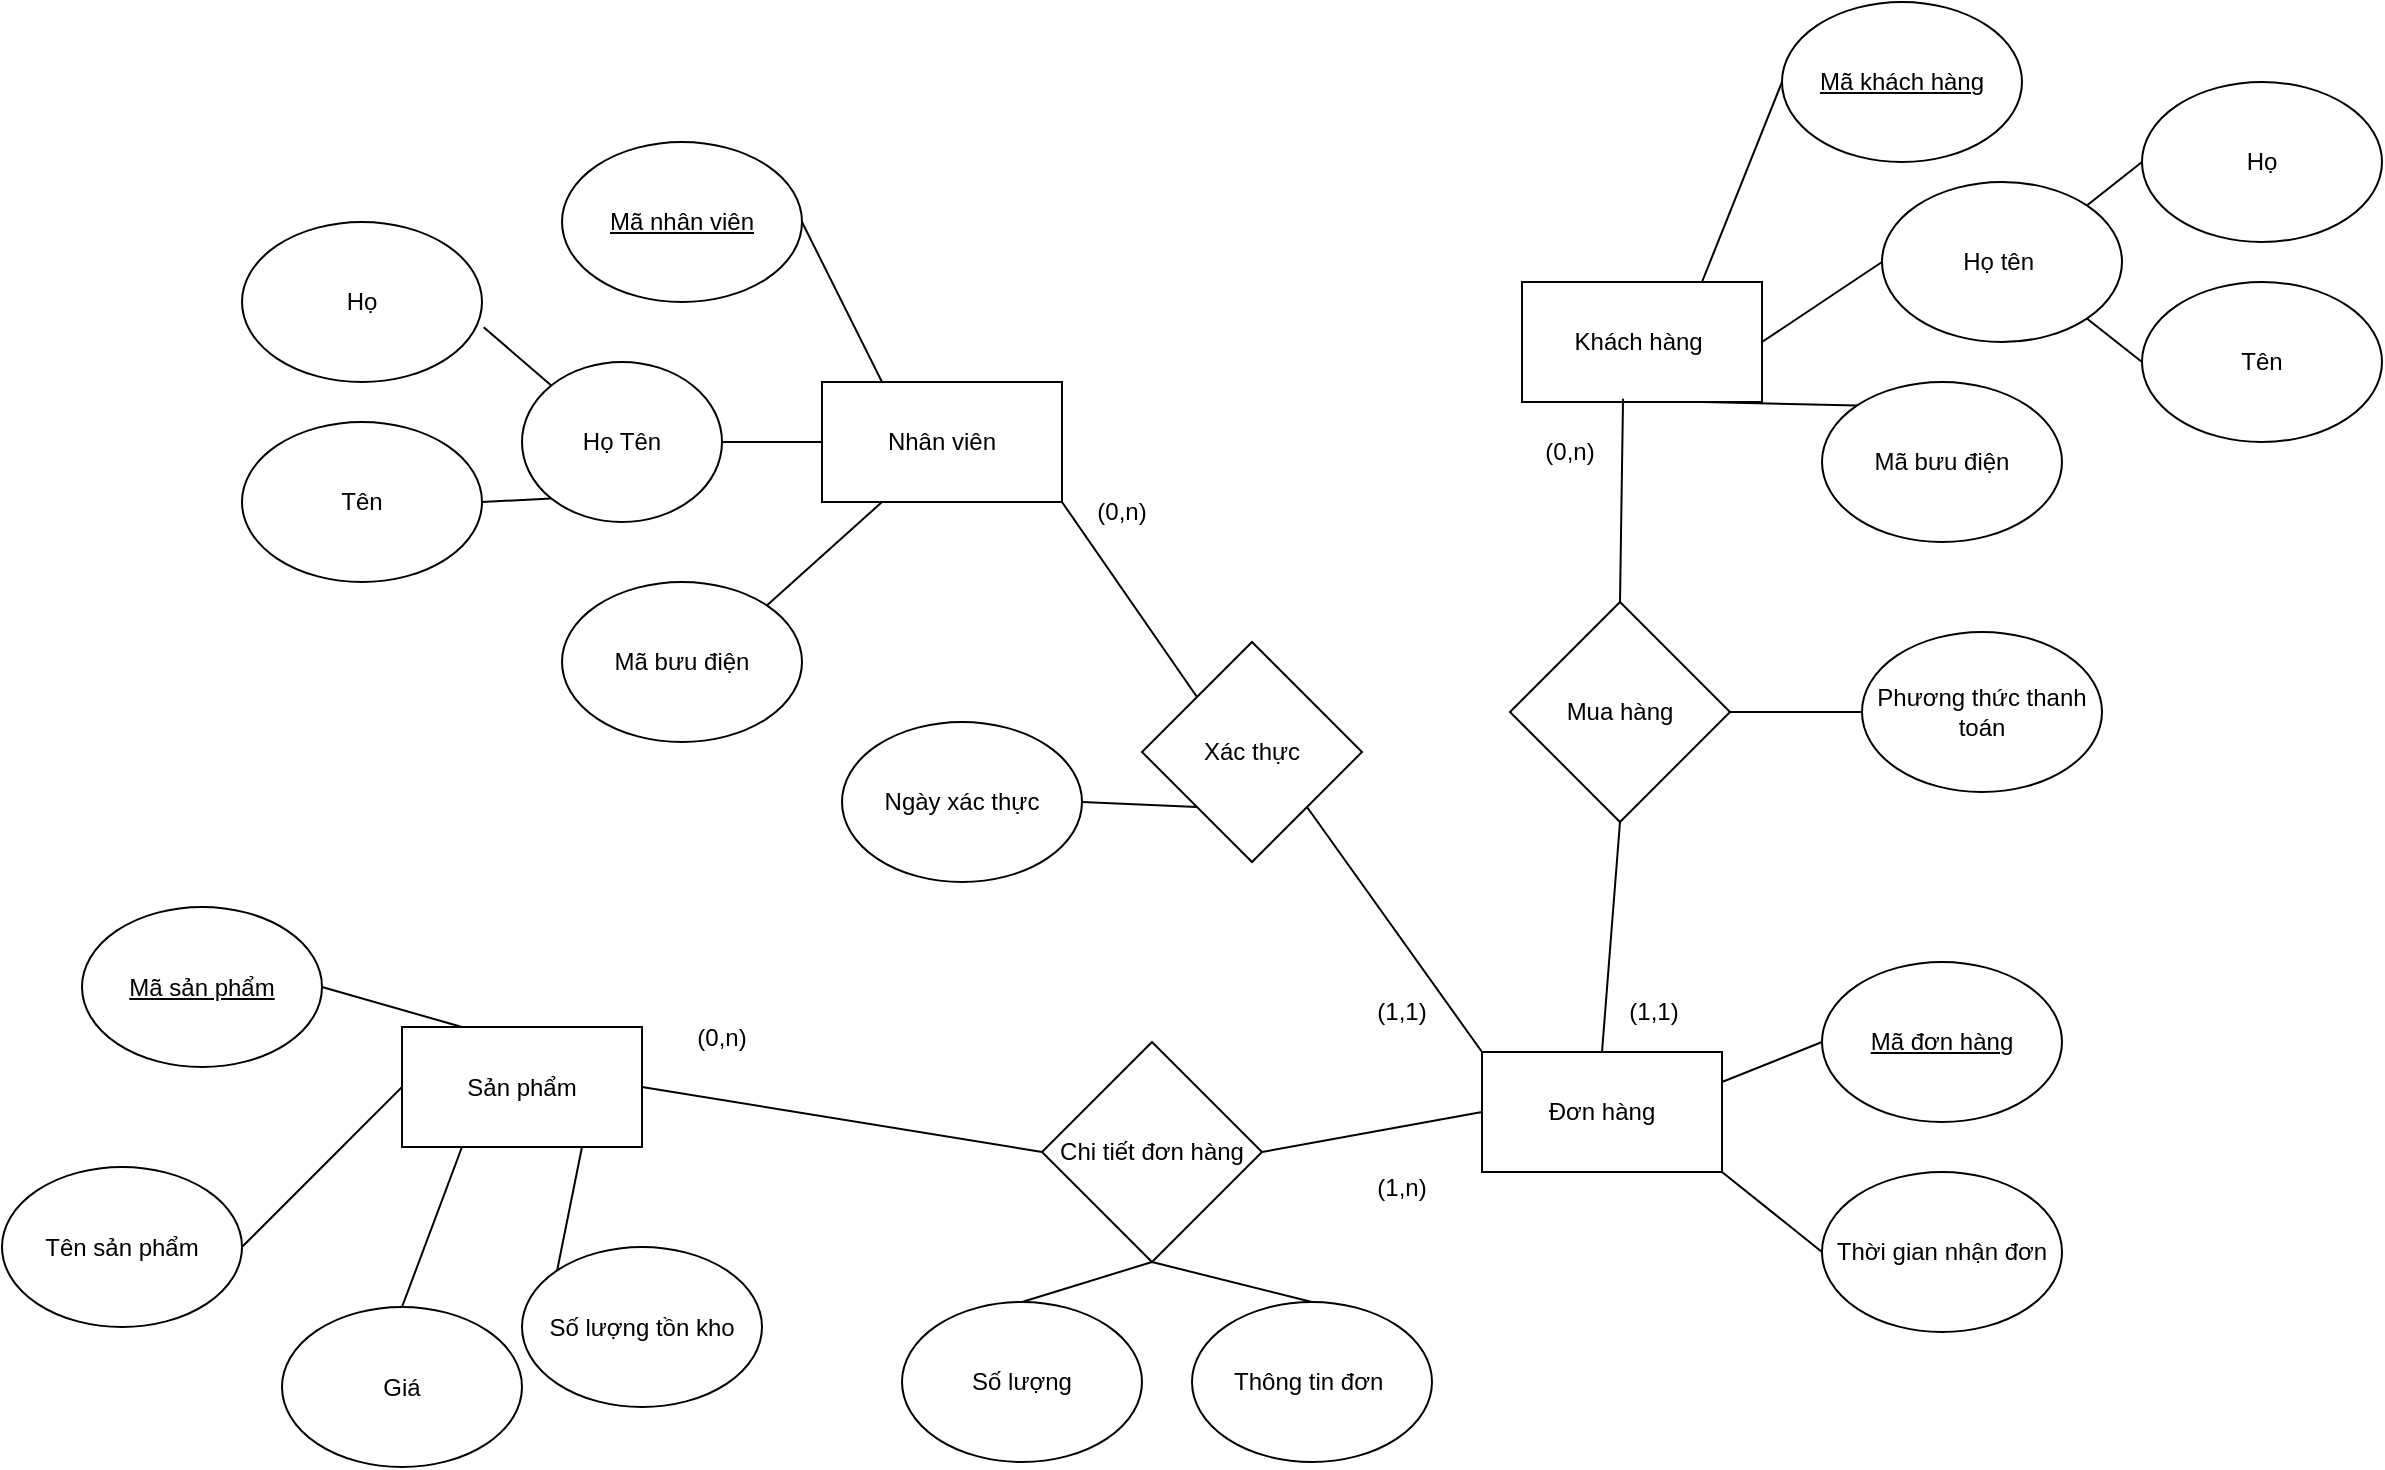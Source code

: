 <mxfile version="24.2.5" type="device">
  <diagram name="Trang-1" id="RUsiBNN33RB9vd9O9orW">
    <mxGraphModel dx="2326" dy="841" grid="1" gridSize="10" guides="1" tooltips="1" connect="1" arrows="1" fold="1" page="1" pageScale="1" pageWidth="827" pageHeight="1169" math="0" shadow="0">
      <root>
        <mxCell id="0" />
        <mxCell id="1" parent="0" />
        <mxCell id="x2mUcBCEG7qjdO0pPI5w-41" value="" style="group" parent="1" vertex="1" connectable="0">
          <mxGeometry x="-320" y="492.5" width="390" height="280" as="geometry" />
        </mxCell>
        <mxCell id="x2mUcBCEG7qjdO0pPI5w-32" value="Sản phẩm" style="rounded=0;whiteSpace=wrap;html=1;" parent="x2mUcBCEG7qjdO0pPI5w-41" vertex="1">
          <mxGeometry x="200" y="60" width="120" height="60" as="geometry" />
        </mxCell>
        <mxCell id="x2mUcBCEG7qjdO0pPI5w-33" value="&lt;u&gt;Mã sản phẩm&lt;/u&gt;" style="ellipse;whiteSpace=wrap;html=1;" parent="x2mUcBCEG7qjdO0pPI5w-41" vertex="1">
          <mxGeometry x="40" width="120" height="80" as="geometry" />
        </mxCell>
        <mxCell id="x2mUcBCEG7qjdO0pPI5w-34" value="Tên sản phẩm" style="ellipse;whiteSpace=wrap;html=1;" parent="x2mUcBCEG7qjdO0pPI5w-41" vertex="1">
          <mxGeometry y="130" width="120" height="80" as="geometry" />
        </mxCell>
        <mxCell id="x2mUcBCEG7qjdO0pPI5w-35" value="Giá" style="ellipse;whiteSpace=wrap;html=1;" parent="x2mUcBCEG7qjdO0pPI5w-41" vertex="1">
          <mxGeometry x="140" y="200" width="120" height="80" as="geometry" />
        </mxCell>
        <mxCell id="x2mUcBCEG7qjdO0pPI5w-36" value="Số lượng tồn kho" style="ellipse;whiteSpace=wrap;html=1;" parent="x2mUcBCEG7qjdO0pPI5w-41" vertex="1">
          <mxGeometry x="260" y="170" width="120" height="80" as="geometry" />
        </mxCell>
        <mxCell id="x2mUcBCEG7qjdO0pPI5w-37" value="" style="endArrow=none;html=1;rounded=0;exitX=1;exitY=0.5;exitDx=0;exitDy=0;entryX=0.25;entryY=0;entryDx=0;entryDy=0;" parent="x2mUcBCEG7qjdO0pPI5w-41" source="x2mUcBCEG7qjdO0pPI5w-33" target="x2mUcBCEG7qjdO0pPI5w-32" edge="1">
          <mxGeometry width="50" height="50" relative="1" as="geometry">
            <mxPoint x="160" y="60" as="sourcePoint" />
            <mxPoint x="218" y="8" as="targetPoint" />
          </mxGeometry>
        </mxCell>
        <mxCell id="x2mUcBCEG7qjdO0pPI5w-38" value="" style="endArrow=none;html=1;rounded=0;exitX=1;exitY=0.5;exitDx=0;exitDy=0;entryX=0;entryY=0.5;entryDx=0;entryDy=0;" parent="x2mUcBCEG7qjdO0pPI5w-41" source="x2mUcBCEG7qjdO0pPI5w-34" target="x2mUcBCEG7qjdO0pPI5w-32" edge="1">
          <mxGeometry width="50" height="50" relative="1" as="geometry">
            <mxPoint x="170" y="70" as="sourcePoint" />
            <mxPoint x="228" y="18" as="targetPoint" />
          </mxGeometry>
        </mxCell>
        <mxCell id="x2mUcBCEG7qjdO0pPI5w-39" value="" style="endArrow=none;html=1;rounded=0;exitX=0.5;exitY=0;exitDx=0;exitDy=0;entryX=0.25;entryY=1;entryDx=0;entryDy=0;" parent="x2mUcBCEG7qjdO0pPI5w-41" source="x2mUcBCEG7qjdO0pPI5w-35" target="x2mUcBCEG7qjdO0pPI5w-32" edge="1">
          <mxGeometry width="50" height="50" relative="1" as="geometry">
            <mxPoint x="180" y="80" as="sourcePoint" />
            <mxPoint x="238" y="28" as="targetPoint" />
          </mxGeometry>
        </mxCell>
        <mxCell id="x2mUcBCEG7qjdO0pPI5w-40" value="" style="endArrow=none;html=1;rounded=0;exitX=0.75;exitY=1;exitDx=0;exitDy=0;entryX=0;entryY=0;entryDx=0;entryDy=0;" parent="x2mUcBCEG7qjdO0pPI5w-41" source="x2mUcBCEG7qjdO0pPI5w-32" target="x2mUcBCEG7qjdO0pPI5w-36" edge="1">
          <mxGeometry width="50" height="50" relative="1" as="geometry">
            <mxPoint x="190" y="90" as="sourcePoint" />
            <mxPoint x="248" y="38" as="targetPoint" />
          </mxGeometry>
        </mxCell>
        <mxCell id="x2mUcBCEG7qjdO0pPI5w-111" value="(0,n)" style="text;html=1;align=center;verticalAlign=middle;whiteSpace=wrap;rounded=0;" parent="x2mUcBCEG7qjdO0pPI5w-41" vertex="1">
          <mxGeometry x="330" y="50" width="60" height="30" as="geometry" />
        </mxCell>
        <mxCell id="x2mUcBCEG7qjdO0pPI5w-42" value="" style="group" parent="1" vertex="1" connectable="0">
          <mxGeometry x="-200" y="110" width="1070" height="410" as="geometry" />
        </mxCell>
        <mxCell id="x2mUcBCEG7qjdO0pPI5w-53" value="" style="group" parent="x2mUcBCEG7qjdO0pPI5w-42" vertex="1" connectable="0">
          <mxGeometry width="410" height="300" as="geometry" />
        </mxCell>
        <mxCell id="x2mUcBCEG7qjdO0pPI5w-1" value="Nhân viên" style="rounded=0;whiteSpace=wrap;html=1;" parent="x2mUcBCEG7qjdO0pPI5w-53" vertex="1">
          <mxGeometry x="290" y="120" width="120" height="60" as="geometry" />
        </mxCell>
        <mxCell id="x2mUcBCEG7qjdO0pPI5w-2" value="&lt;u&gt;Mã nhân viên&lt;/u&gt;" style="ellipse;whiteSpace=wrap;html=1;" parent="x2mUcBCEG7qjdO0pPI5w-53" vertex="1">
          <mxGeometry x="160" width="120" height="80" as="geometry" />
        </mxCell>
        <mxCell id="x2mUcBCEG7qjdO0pPI5w-4" value="Họ Tên&lt;span style=&quot;color: rgba(0, 0, 0, 0); font-family: monospace; font-size: 0px; text-align: start; white-space: nowrap;&quot;&gt;%3CmxGraphModel%3E%3Croot%3E%3CmxCell%20id%3D%220%22%2F%3E%3CmxCell%20id%3D%221%22%20parent%3D%220%22%2F%3E%3CmxCell%20id%3D%222%22%20value%3D%22M%C3%A3%20nh%C3%A2n%20vi%C3%AAn%22%20style%3D%22ellipse%3BwhiteSpace%3Dwrap%3Bhtml%3D1%3B%22%20vertex%3D%221%22%20parent%3D%221%22%3E%3CmxGeometry%20x%3D%2260%22%20y%3D%22160%22%20width%3D%22120%22%20height%3D%2280%22%20as%3D%22geometry%22%2F%3E%3C%2FmxCell%3E%3C%2Froot%3E%3C%2FmxGraphModel%3E&lt;/span&gt;" style="ellipse;whiteSpace=wrap;html=1;" parent="x2mUcBCEG7qjdO0pPI5w-53" vertex="1">
          <mxGeometry x="140" y="110" width="100" height="80" as="geometry" />
        </mxCell>
        <mxCell id="x2mUcBCEG7qjdO0pPI5w-5" value="Mã bưu điện" style="ellipse;whiteSpace=wrap;html=1;" parent="x2mUcBCEG7qjdO0pPI5w-53" vertex="1">
          <mxGeometry x="160" y="220" width="120" height="80" as="geometry" />
        </mxCell>
        <mxCell id="x2mUcBCEG7qjdO0pPI5w-6" value="Họ" style="ellipse;whiteSpace=wrap;html=1;" parent="x2mUcBCEG7qjdO0pPI5w-53" vertex="1">
          <mxGeometry y="40" width="120" height="80" as="geometry" />
        </mxCell>
        <mxCell id="x2mUcBCEG7qjdO0pPI5w-7" value="Tên" style="ellipse;whiteSpace=wrap;html=1;" parent="x2mUcBCEG7qjdO0pPI5w-53" vertex="1">
          <mxGeometry y="140" width="120" height="80" as="geometry" />
        </mxCell>
        <mxCell id="x2mUcBCEG7qjdO0pPI5w-23" value="" style="endArrow=none;html=1;rounded=0;exitX=1;exitY=0;exitDx=0;exitDy=0;entryX=0.25;entryY=1;entryDx=0;entryDy=0;" parent="x2mUcBCEG7qjdO0pPI5w-53" source="x2mUcBCEG7qjdO0pPI5w-5" target="x2mUcBCEG7qjdO0pPI5w-1" edge="1">
          <mxGeometry width="50" height="50" relative="1" as="geometry">
            <mxPoint x="520" y="240" as="sourcePoint" />
            <mxPoint x="570" y="190" as="targetPoint" />
          </mxGeometry>
        </mxCell>
        <mxCell id="x2mUcBCEG7qjdO0pPI5w-24" value="" style="endArrow=none;html=1;rounded=0;exitX=1;exitY=0.5;exitDx=0;exitDy=0;entryX=0;entryY=0.5;entryDx=0;entryDy=0;" parent="x2mUcBCEG7qjdO0pPI5w-53" source="x2mUcBCEG7qjdO0pPI5w-4" target="x2mUcBCEG7qjdO0pPI5w-1" edge="1">
          <mxGeometry width="50" height="50" relative="1" as="geometry">
            <mxPoint x="272" y="242" as="sourcePoint" />
            <mxPoint x="330" y="190" as="targetPoint" />
          </mxGeometry>
        </mxCell>
        <mxCell id="x2mUcBCEG7qjdO0pPI5w-25" value="" style="endArrow=none;html=1;rounded=0;exitX=1;exitY=0.5;exitDx=0;exitDy=0;entryX=0.25;entryY=0;entryDx=0;entryDy=0;" parent="x2mUcBCEG7qjdO0pPI5w-53" source="x2mUcBCEG7qjdO0pPI5w-2" target="x2mUcBCEG7qjdO0pPI5w-1" edge="1">
          <mxGeometry width="50" height="50" relative="1" as="geometry">
            <mxPoint x="282" y="252" as="sourcePoint" />
            <mxPoint x="340" y="200" as="targetPoint" />
          </mxGeometry>
        </mxCell>
        <mxCell id="x2mUcBCEG7qjdO0pPI5w-26" value="" style="endArrow=none;html=1;rounded=0;exitX=0;exitY=1;exitDx=0;exitDy=0;entryX=1;entryY=0.5;entryDx=0;entryDy=0;" parent="x2mUcBCEG7qjdO0pPI5w-53" source="x2mUcBCEG7qjdO0pPI5w-4" target="x2mUcBCEG7qjdO0pPI5w-7" edge="1">
          <mxGeometry width="50" height="50" relative="1" as="geometry">
            <mxPoint x="292" y="262" as="sourcePoint" />
            <mxPoint x="350" y="210" as="targetPoint" />
          </mxGeometry>
        </mxCell>
        <mxCell id="x2mUcBCEG7qjdO0pPI5w-27" value="" style="endArrow=none;html=1;rounded=0;exitX=0;exitY=0;exitDx=0;exitDy=0;entryX=1.007;entryY=0.658;entryDx=0;entryDy=0;entryPerimeter=0;" parent="x2mUcBCEG7qjdO0pPI5w-53" source="x2mUcBCEG7qjdO0pPI5w-4" target="x2mUcBCEG7qjdO0pPI5w-6" edge="1">
          <mxGeometry width="50" height="50" relative="1" as="geometry">
            <mxPoint x="302" y="272" as="sourcePoint" />
            <mxPoint x="360" y="220" as="targetPoint" />
          </mxGeometry>
        </mxCell>
        <mxCell id="x2mUcBCEG7qjdO0pPI5w-61" value="Xác thực" style="rhombus;whiteSpace=wrap;html=1;" parent="x2mUcBCEG7qjdO0pPI5w-42" vertex="1">
          <mxGeometry x="450" y="250" width="110" height="110" as="geometry" />
        </mxCell>
        <mxCell id="x2mUcBCEG7qjdO0pPI5w-44" value="" style="group" parent="x2mUcBCEG7qjdO0pPI5w-42" vertex="1" connectable="0">
          <mxGeometry x="640" y="-10" width="420" height="410" as="geometry" />
        </mxCell>
        <mxCell id="x2mUcBCEG7qjdO0pPI5w-13" value="Khách hàng&amp;nbsp;" style="rounded=0;whiteSpace=wrap;html=1;" parent="x2mUcBCEG7qjdO0pPI5w-44" vertex="1">
          <mxGeometry y="80" width="120" height="60" as="geometry" />
        </mxCell>
        <mxCell id="x2mUcBCEG7qjdO0pPI5w-43" value="" style="group" parent="x2mUcBCEG7qjdO0pPI5w-44" vertex="1" connectable="0">
          <mxGeometry x="130" y="-60" width="300" height="270" as="geometry" />
        </mxCell>
        <mxCell id="x2mUcBCEG7qjdO0pPI5w-15" value="&lt;u&gt;Mã khách hàng&lt;/u&gt;" style="ellipse;whiteSpace=wrap;html=1;" parent="x2mUcBCEG7qjdO0pPI5w-43" vertex="1">
          <mxGeometry width="120" height="80" as="geometry" />
        </mxCell>
        <mxCell id="x2mUcBCEG7qjdO0pPI5w-16" value="Họ tên&amp;nbsp;" style="ellipse;whiteSpace=wrap;html=1;" parent="x2mUcBCEG7qjdO0pPI5w-43" vertex="1">
          <mxGeometry x="50" y="90" width="120" height="80" as="geometry" />
        </mxCell>
        <mxCell id="x2mUcBCEG7qjdO0pPI5w-17" value="Mã bưu điện" style="ellipse;whiteSpace=wrap;html=1;" parent="x2mUcBCEG7qjdO0pPI5w-43" vertex="1">
          <mxGeometry x="20" y="190" width="120" height="80" as="geometry" />
        </mxCell>
        <mxCell id="x2mUcBCEG7qjdO0pPI5w-18" value="Họ" style="ellipse;whiteSpace=wrap;html=1;" parent="x2mUcBCEG7qjdO0pPI5w-43" vertex="1">
          <mxGeometry x="180" y="40" width="120" height="80" as="geometry" />
        </mxCell>
        <mxCell id="x2mUcBCEG7qjdO0pPI5w-19" value="Tên" style="ellipse;whiteSpace=wrap;html=1;" parent="x2mUcBCEG7qjdO0pPI5w-43" vertex="1">
          <mxGeometry x="180" y="140" width="120" height="80" as="geometry" />
        </mxCell>
        <mxCell id="x2mUcBCEG7qjdO0pPI5w-21" value="" style="endArrow=none;html=1;rounded=0;exitX=1;exitY=0;exitDx=0;exitDy=0;entryX=0;entryY=0.5;entryDx=0;entryDy=0;" parent="x2mUcBCEG7qjdO0pPI5w-43" source="x2mUcBCEG7qjdO0pPI5w-16" target="x2mUcBCEG7qjdO0pPI5w-18" edge="1">
          <mxGeometry width="50" height="50" relative="1" as="geometry">
            <mxPoint x="-30" y="220" as="sourcePoint" />
            <mxPoint x="20" y="170" as="targetPoint" />
          </mxGeometry>
        </mxCell>
        <mxCell id="x2mUcBCEG7qjdO0pPI5w-22" value="" style="endArrow=none;html=1;rounded=0;exitX=1;exitY=1;exitDx=0;exitDy=0;entryX=0;entryY=0.5;entryDx=0;entryDy=0;" parent="x2mUcBCEG7qjdO0pPI5w-43" source="x2mUcBCEG7qjdO0pPI5w-16" target="x2mUcBCEG7qjdO0pPI5w-19" edge="1">
          <mxGeometry width="50" height="50" relative="1" as="geometry">
            <mxPoint x="212" y="152" as="sourcePoint" />
            <mxPoint x="270" y="120" as="targetPoint" />
          </mxGeometry>
        </mxCell>
        <mxCell id="x2mUcBCEG7qjdO0pPI5w-30" value="" style="endArrow=none;html=1;rounded=0;exitX=0.75;exitY=0;exitDx=0;exitDy=0;entryX=0;entryY=0.5;entryDx=0;entryDy=0;" parent="x2mUcBCEG7qjdO0pPI5w-44" source="x2mUcBCEG7qjdO0pPI5w-13" target="x2mUcBCEG7qjdO0pPI5w-15" edge="1">
          <mxGeometry width="50" height="50" relative="1" as="geometry">
            <mxPoint x="-238" y="252" as="sourcePoint" />
            <mxPoint x="-180" y="200" as="targetPoint" />
          </mxGeometry>
        </mxCell>
        <mxCell id="x2mUcBCEG7qjdO0pPI5w-29" value="" style="endArrow=none;html=1;rounded=0;exitX=1;exitY=0.5;exitDx=0;exitDy=0;entryX=0;entryY=0.5;entryDx=0;entryDy=0;" parent="x2mUcBCEG7qjdO0pPI5w-44" source="x2mUcBCEG7qjdO0pPI5w-13" target="x2mUcBCEG7qjdO0pPI5w-16" edge="1">
          <mxGeometry width="50" height="50" relative="1" as="geometry">
            <mxPoint x="-248" y="242" as="sourcePoint" />
            <mxPoint x="-190" y="190" as="targetPoint" />
          </mxGeometry>
        </mxCell>
        <mxCell id="x2mUcBCEG7qjdO0pPI5w-28" value="" style="endArrow=none;html=1;rounded=0;exitX=0.75;exitY=1;exitDx=0;exitDy=0;entryX=0;entryY=0;entryDx=0;entryDy=0;" parent="x2mUcBCEG7qjdO0pPI5w-44" source="x2mUcBCEG7qjdO0pPI5w-13" target="x2mUcBCEG7qjdO0pPI5w-17" edge="1">
          <mxGeometry width="50" height="50" relative="1" as="geometry">
            <mxPoint x="-258" y="232" as="sourcePoint" />
            <mxPoint x="-200" y="180" as="targetPoint" />
          </mxGeometry>
        </mxCell>
        <mxCell id="x2mUcBCEG7qjdO0pPI5w-60" value="Mua hàng" style="rhombus;whiteSpace=wrap;html=1;" parent="x2mUcBCEG7qjdO0pPI5w-44" vertex="1">
          <mxGeometry x="-6" y="240" width="110" height="110" as="geometry" />
        </mxCell>
        <mxCell id="x2mUcBCEG7qjdO0pPI5w-69" value="" style="endArrow=none;html=1;rounded=0;entryX=0.421;entryY=0.972;entryDx=0;entryDy=0;entryPerimeter=0;exitX=0.5;exitY=0;exitDx=0;exitDy=0;" parent="x2mUcBCEG7qjdO0pPI5w-44" source="x2mUcBCEG7qjdO0pPI5w-60" target="x2mUcBCEG7qjdO0pPI5w-13" edge="1">
          <mxGeometry width="50" height="50" relative="1" as="geometry">
            <mxPoint x="170" y="360" as="sourcePoint" />
            <mxPoint x="220" y="310" as="targetPoint" />
          </mxGeometry>
        </mxCell>
        <mxCell id="x2mUcBCEG7qjdO0pPI5w-71" value="Phương thức thanh toán" style="ellipse;whiteSpace=wrap;html=1;" parent="x2mUcBCEG7qjdO0pPI5w-44" vertex="1">
          <mxGeometry x="170" y="255" width="120" height="80" as="geometry" />
        </mxCell>
        <mxCell id="x2mUcBCEG7qjdO0pPI5w-72" value="" style="endArrow=none;html=1;rounded=0;exitX=1;exitY=0.5;exitDx=0;exitDy=0;entryX=0;entryY=0.5;entryDx=0;entryDy=0;" parent="x2mUcBCEG7qjdO0pPI5w-44" source="x2mUcBCEG7qjdO0pPI5w-60" target="x2mUcBCEG7qjdO0pPI5w-71" edge="1">
          <mxGeometry width="50" height="50" relative="1" as="geometry">
            <mxPoint x="120" y="370" as="sourcePoint" />
            <mxPoint x="170" y="320" as="targetPoint" />
          </mxGeometry>
        </mxCell>
        <mxCell id="x2mUcBCEG7qjdO0pPI5w-110" value="(0,n)" style="text;html=1;align=center;verticalAlign=middle;whiteSpace=wrap;rounded=0;" parent="x2mUcBCEG7qjdO0pPI5w-44" vertex="1">
          <mxGeometry x="-6" y="150" width="60" height="30" as="geometry" />
        </mxCell>
        <mxCell id="x2mUcBCEG7qjdO0pPI5w-62" value="" style="endArrow=none;html=1;rounded=0;entryX=1;entryY=1;entryDx=0;entryDy=0;exitX=0;exitY=0;exitDx=0;exitDy=0;" parent="x2mUcBCEG7qjdO0pPI5w-42" source="x2mUcBCEG7qjdO0pPI5w-61" target="x2mUcBCEG7qjdO0pPI5w-1" edge="1">
          <mxGeometry width="50" height="50" relative="1" as="geometry">
            <mxPoint x="500" y="400" as="sourcePoint" />
            <mxPoint x="550" y="350" as="targetPoint" />
          </mxGeometry>
        </mxCell>
        <mxCell id="x2mUcBCEG7qjdO0pPI5w-65" value="Ngày xác thực" style="ellipse;whiteSpace=wrap;html=1;" parent="x2mUcBCEG7qjdO0pPI5w-42" vertex="1">
          <mxGeometry x="300" y="290" width="120" height="80" as="geometry" />
        </mxCell>
        <mxCell id="x2mUcBCEG7qjdO0pPI5w-66" value="" style="endArrow=none;html=1;rounded=0;entryX=0;entryY=1;entryDx=0;entryDy=0;exitX=1;exitY=0.5;exitDx=0;exitDy=0;" parent="x2mUcBCEG7qjdO0pPI5w-42" source="x2mUcBCEG7qjdO0pPI5w-65" target="x2mUcBCEG7qjdO0pPI5w-61" edge="1">
          <mxGeometry width="50" height="50" relative="1" as="geometry">
            <mxPoint x="390" y="460" as="sourcePoint" />
            <mxPoint x="440" y="410" as="targetPoint" />
          </mxGeometry>
        </mxCell>
        <mxCell id="x2mUcBCEG7qjdO0pPI5w-73" value="(0,n)" style="text;html=1;align=center;verticalAlign=middle;whiteSpace=wrap;rounded=0;" parent="x2mUcBCEG7qjdO0pPI5w-42" vertex="1">
          <mxGeometry x="410" y="170" width="60" height="30" as="geometry" />
        </mxCell>
        <mxCell id="x2mUcBCEG7qjdO0pPI5w-54" value="" style="group" parent="1" vertex="1" connectable="0">
          <mxGeometry x="420" y="520" width="290" height="185" as="geometry" />
        </mxCell>
        <mxCell id="x2mUcBCEG7qjdO0pPI5w-46" value="Đơn hàng" style="rounded=0;whiteSpace=wrap;html=1;" parent="x2mUcBCEG7qjdO0pPI5w-54" vertex="1">
          <mxGeometry y="45" width="120" height="60" as="geometry" />
        </mxCell>
        <mxCell id="x2mUcBCEG7qjdO0pPI5w-47" value="&lt;u&gt;Mã đơn hàng&lt;/u&gt;" style="ellipse;whiteSpace=wrap;html=1;" parent="x2mUcBCEG7qjdO0pPI5w-54" vertex="1">
          <mxGeometry x="170" width="120" height="80" as="geometry" />
        </mxCell>
        <mxCell id="x2mUcBCEG7qjdO0pPI5w-50" value="" style="endArrow=none;html=1;rounded=0;exitX=1;exitY=0.25;exitDx=0;exitDy=0;entryX=0;entryY=0.5;entryDx=0;entryDy=0;" parent="x2mUcBCEG7qjdO0pPI5w-54" source="x2mUcBCEG7qjdO0pPI5w-46" target="x2mUcBCEG7qjdO0pPI5w-47" edge="1">
          <mxGeometry width="50" height="50" relative="1" as="geometry">
            <mxPoint x="200" y="170" as="sourcePoint" />
            <mxPoint x="250" y="120" as="targetPoint" />
          </mxGeometry>
        </mxCell>
        <mxCell id="x2mUcBCEG7qjdO0pPI5w-51" value="Thời gian nhận đơn" style="ellipse;whiteSpace=wrap;html=1;" parent="x2mUcBCEG7qjdO0pPI5w-54" vertex="1">
          <mxGeometry x="170" y="105" width="120" height="80" as="geometry" />
        </mxCell>
        <mxCell id="x2mUcBCEG7qjdO0pPI5w-52" value="" style="endArrow=none;html=1;rounded=0;exitX=1;exitY=1;exitDx=0;exitDy=0;entryX=0;entryY=0.5;entryDx=0;entryDy=0;" parent="x2mUcBCEG7qjdO0pPI5w-54" source="x2mUcBCEG7qjdO0pPI5w-46" target="x2mUcBCEG7qjdO0pPI5w-51" edge="1">
          <mxGeometry width="50" height="50" relative="1" as="geometry">
            <mxPoint x="130" y="70" as="sourcePoint" />
            <mxPoint x="180" y="50" as="targetPoint" />
          </mxGeometry>
        </mxCell>
        <mxCell id="x2mUcBCEG7qjdO0pPI5w-109" value="(1,1)" style="text;html=1;align=center;verticalAlign=middle;whiteSpace=wrap;rounded=0;" parent="x2mUcBCEG7qjdO0pPI5w-54" vertex="1">
          <mxGeometry x="56" y="10" width="60" height="30" as="geometry" />
        </mxCell>
        <mxCell id="x2mUcBCEG7qjdO0pPI5w-55" value="Chi tiết đơn hàng" style="rhombus;whiteSpace=wrap;html=1;" parent="1" vertex="1">
          <mxGeometry x="200" y="560" width="110" height="110" as="geometry" />
        </mxCell>
        <mxCell id="x2mUcBCEG7qjdO0pPI5w-56" value="" style="endArrow=none;html=1;rounded=0;exitX=1;exitY=0.5;exitDx=0;exitDy=0;entryX=0;entryY=0.5;entryDx=0;entryDy=0;" parent="1" source="x2mUcBCEG7qjdO0pPI5w-32" target="x2mUcBCEG7qjdO0pPI5w-55" edge="1">
          <mxGeometry width="50" height="50" relative="1" as="geometry">
            <mxPoint x="140" y="610" as="sourcePoint" />
            <mxPoint x="190" y="560" as="targetPoint" />
          </mxGeometry>
        </mxCell>
        <mxCell id="x2mUcBCEG7qjdO0pPI5w-57" value="" style="endArrow=none;html=1;rounded=0;exitX=0;exitY=0.5;exitDx=0;exitDy=0;entryX=1;entryY=0.5;entryDx=0;entryDy=0;" parent="1" source="x2mUcBCEG7qjdO0pPI5w-46" target="x2mUcBCEG7qjdO0pPI5w-55" edge="1">
          <mxGeometry width="50" height="50" relative="1" as="geometry">
            <mxPoint x="80" y="610" as="sourcePoint" />
            <mxPoint x="210" y="625" as="targetPoint" />
          </mxGeometry>
        </mxCell>
        <mxCell id="x2mUcBCEG7qjdO0pPI5w-58" value="Số lượng" style="ellipse;whiteSpace=wrap;html=1;" parent="1" vertex="1">
          <mxGeometry x="130" y="690" width="120" height="80" as="geometry" />
        </mxCell>
        <mxCell id="x2mUcBCEG7qjdO0pPI5w-59" value="" style="endArrow=none;html=1;rounded=0;exitX=0.5;exitY=0;exitDx=0;exitDy=0;entryX=0.5;entryY=1;entryDx=0;entryDy=0;" parent="1" source="x2mUcBCEG7qjdO0pPI5w-58" target="x2mUcBCEG7qjdO0pPI5w-55" edge="1">
          <mxGeometry width="50" height="50" relative="1" as="geometry">
            <mxPoint x="90" y="620" as="sourcePoint" />
            <mxPoint x="220" y="635" as="targetPoint" />
          </mxGeometry>
        </mxCell>
        <mxCell id="x2mUcBCEG7qjdO0pPI5w-64" value="" style="endArrow=none;html=1;rounded=0;entryX=0;entryY=0;entryDx=0;entryDy=0;exitX=1;exitY=1;exitDx=0;exitDy=0;" parent="1" source="x2mUcBCEG7qjdO0pPI5w-61" target="x2mUcBCEG7qjdO0pPI5w-46" edge="1">
          <mxGeometry width="50" height="50" relative="1" as="geometry">
            <mxPoint x="350" y="610" as="sourcePoint" />
            <mxPoint x="400" y="560" as="targetPoint" />
          </mxGeometry>
        </mxCell>
        <mxCell id="x2mUcBCEG7qjdO0pPI5w-70" value="" style="endArrow=none;html=1;rounded=0;entryX=0.5;entryY=1;entryDx=0;entryDy=0;exitX=0.5;exitY=0;exitDx=0;exitDy=0;" parent="1" source="x2mUcBCEG7qjdO0pPI5w-46" target="x2mUcBCEG7qjdO0pPI5w-60" edge="1">
          <mxGeometry width="50" height="50" relative="1" as="geometry">
            <mxPoint x="480" y="572" as="sourcePoint" />
            <mxPoint x="482" y="470" as="targetPoint" />
          </mxGeometry>
        </mxCell>
        <mxCell id="x2mUcBCEG7qjdO0pPI5w-112" value="(1,n)" style="text;html=1;align=center;verticalAlign=middle;whiteSpace=wrap;rounded=0;" parent="1" vertex="1">
          <mxGeometry x="350" y="617.5" width="60" height="30" as="geometry" />
        </mxCell>
        <mxCell id="x2mUcBCEG7qjdO0pPI5w-113" value="(1,1)" style="text;html=1;align=center;verticalAlign=middle;whiteSpace=wrap;rounded=0;" parent="1" vertex="1">
          <mxGeometry x="350" y="530" width="60" height="30" as="geometry" />
        </mxCell>
        <mxCell id="NpuWxeAnctJdk6Q3joWi-7" value="Thông tin đơn&amp;nbsp;" style="ellipse;whiteSpace=wrap;html=1;" parent="1" vertex="1">
          <mxGeometry x="275" y="690" width="120" height="80" as="geometry" />
        </mxCell>
        <mxCell id="NpuWxeAnctJdk6Q3joWi-8" value="" style="endArrow=none;html=1;rounded=0;exitX=0.5;exitY=0;exitDx=0;exitDy=0;entryX=0.5;entryY=1;entryDx=0;entryDy=0;" parent="1" source="NpuWxeAnctJdk6Q3joWi-7" target="x2mUcBCEG7qjdO0pPI5w-55" edge="1">
          <mxGeometry width="50" height="50" relative="1" as="geometry">
            <mxPoint x="200" y="700" as="sourcePoint" />
            <mxPoint x="265" y="670" as="targetPoint" />
          </mxGeometry>
        </mxCell>
      </root>
    </mxGraphModel>
  </diagram>
</mxfile>
